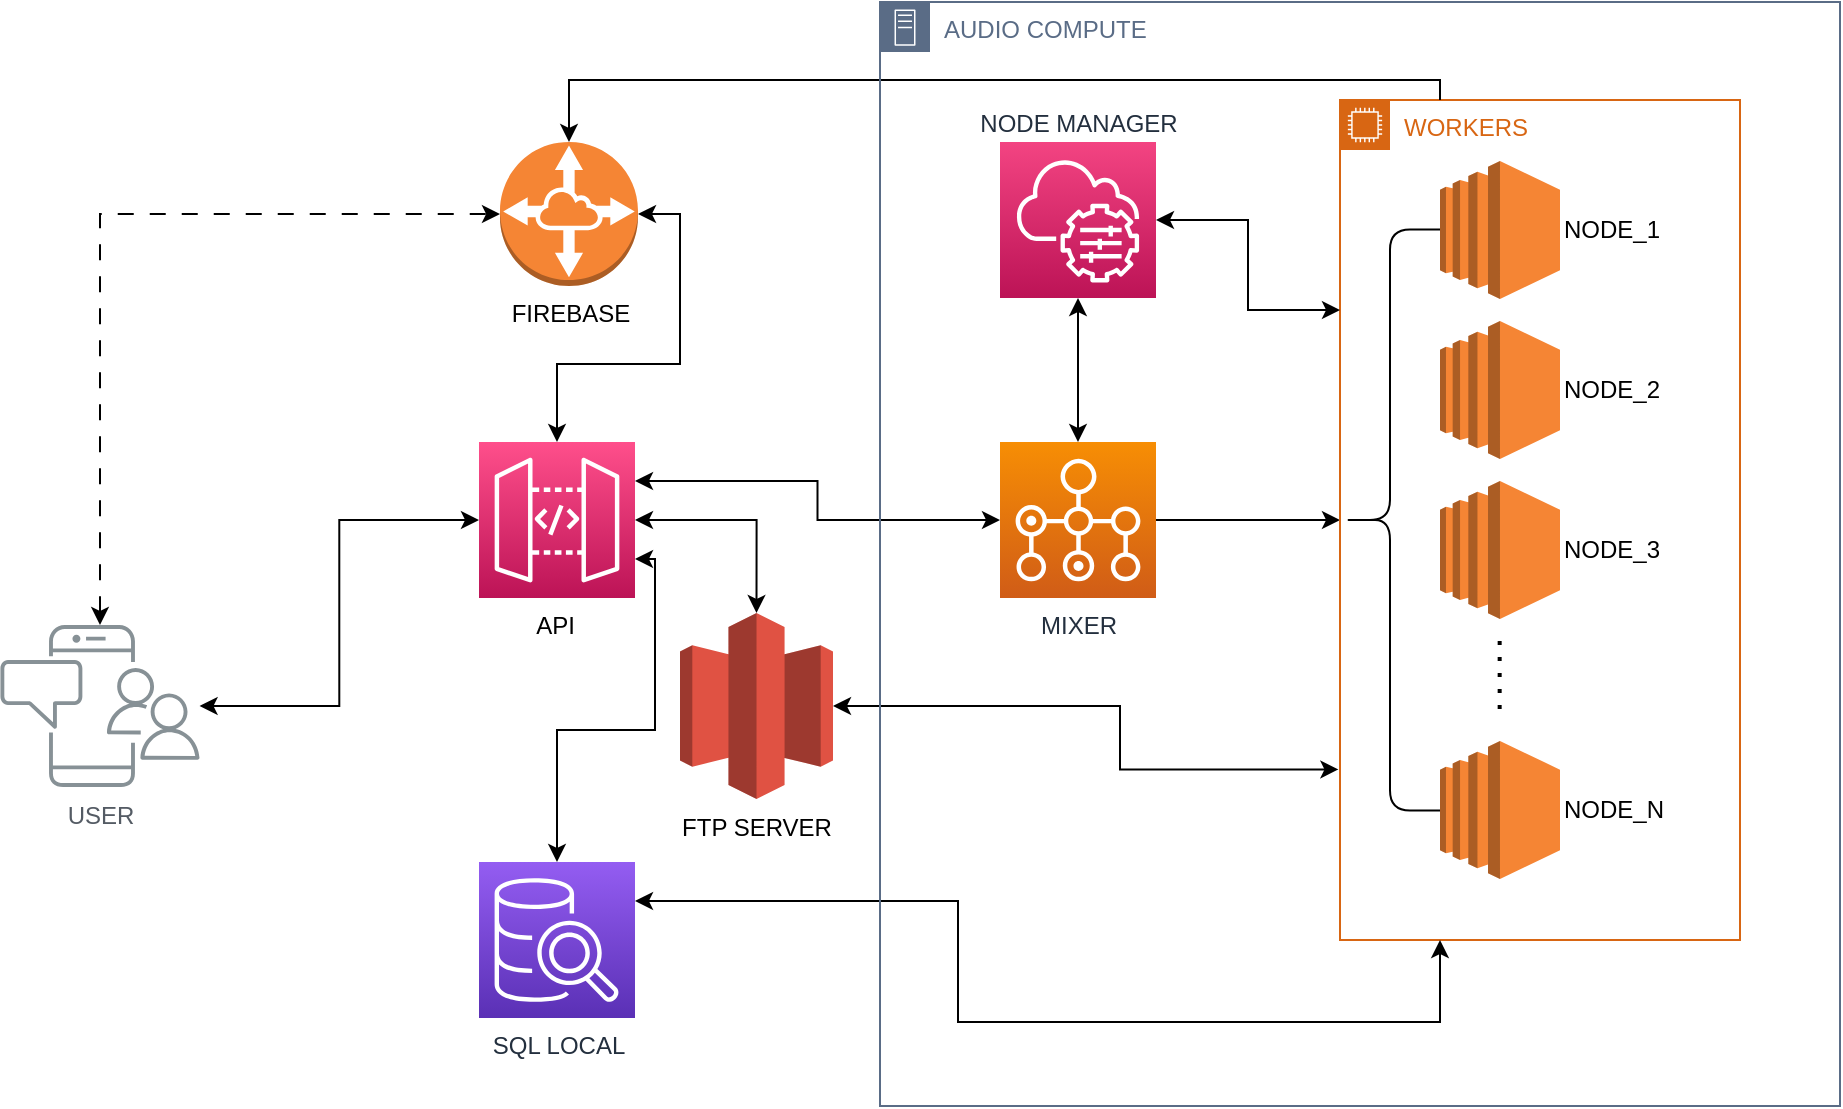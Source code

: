 <mxfile version="21.6.5" type="github">
  <diagram id="Ht1M8jgEwFfnCIfOTk4-" name="Page-1">
    <mxGraphModel dx="1195" dy="657" grid="1" gridSize="10" guides="1" tooltips="1" connect="1" arrows="1" fold="1" page="1" pageScale="1" pageWidth="1169" pageHeight="827" math="0" shadow="0">
      <root>
        <mxCell id="0" />
        <mxCell id="1" parent="0" />
        <mxCell id="yVkXxg63BZ7VD3meYh8e-27" value="MIXER&lt;br&gt;" style="sketch=0;points=[[0,0,0],[0.25,0,0],[0.5,0,0],[0.75,0,0],[1,0,0],[0,1,0],[0.25,1,0],[0.5,1,0],[0.75,1,0],[1,1,0],[0,0.25,0],[0,0.5,0],[0,0.75,0],[1,0.25,0],[1,0.5,0],[1,0.75,0]];outlineConnect=0;fontColor=#232F3E;gradientColor=#F78E04;gradientDirection=north;fillColor=#D05C17;strokeColor=#ffffff;dashed=0;verticalLabelPosition=bottom;verticalAlign=top;align=center;html=1;fontSize=12;fontStyle=0;aspect=fixed;shape=mxgraph.aws4.resourceIcon;resIcon=mxgraph.aws4.batch;movable=1;resizable=1;rotatable=1;deletable=1;editable=1;locked=0;connectable=1;" vertex="1" parent="1">
          <mxGeometry x="610" y="250" width="78" height="78" as="geometry" />
        </mxCell>
        <mxCell id="UEzPUAAOIrF-is8g5C7q-110" value="USER" style="outlineConnect=0;gradientColor=none;fontColor=#545B64;strokeColor=none;fillColor=#879196;dashed=0;verticalLabelPosition=bottom;verticalAlign=top;align=center;html=1;fontSize=12;fontStyle=0;aspect=fixed;shape=mxgraph.aws4.illustration_notification;pointerEvents=1;labelBackgroundColor=#ffffff;" parent="1" vertex="1">
          <mxGeometry x="110" y="341.5" width="100" height="81" as="geometry" />
        </mxCell>
        <object label="API&amp;nbsp;" Text="qwerqwerqwrq" id="yVkXxg63BZ7VD3meYh8e-3">
          <mxCell style="sketch=0;points=[[0,0,0],[0.25,0,0],[0.5,0,0],[0.75,0,0],[1,0,0],[0,1,0],[0.25,1,0],[0.5,1,0],[0.75,1,0],[1,1,0],[0,0.25,0],[0,0.5,0],[0,0.75,0],[1,0.25,0],[1,0.5,0],[1,0.75,0]];outlineConnect=0;gradientColor=#FF4F8B;gradientDirection=north;fillColor=#BC1356;strokeColor=#ffffff;dashed=0;verticalLabelPosition=bottom;verticalAlign=top;align=center;aspect=fixed;shape=mxgraph.aws4.resourceIcon;resIcon=mxgraph.aws4.api_gateway;horizontal=1;html=1;" vertex="1" parent="1">
            <mxGeometry x="349.5" y="250" width="78" height="78" as="geometry" />
          </mxCell>
        </object>
        <mxCell id="yVkXxg63BZ7VD3meYh8e-8" value="" style="endArrow=classic;html=1;rounded=0;entryX=0;entryY=0.5;entryDx=0;entryDy=0;entryPerimeter=0;edgeStyle=orthogonalEdgeStyle;startArrow=classic;startFill=1;" edge="1" parent="1" source="UEzPUAAOIrF-is8g5C7q-110" target="yVkXxg63BZ7VD3meYh8e-3">
          <mxGeometry width="50" height="50" relative="1" as="geometry">
            <mxPoint x="509.5" y="320" as="sourcePoint" />
            <mxPoint x="559.5" y="270" as="targetPoint" />
          </mxGeometry>
        </mxCell>
        <mxCell id="yVkXxg63BZ7VD3meYh8e-17" value="SQL LOCAL" style="sketch=0;points=[[0,0,0],[0.25,0,0],[0.5,0,0],[0.75,0,0],[1,0,0],[0,1,0],[0.25,1,0],[0.5,1,0],[0.75,1,0],[1,1,0],[0,0.25,0],[0,0.5,0],[0,0.75,0],[1,0.25,0],[1,0.5,0],[1,0.75,0]];outlineConnect=0;fontColor=#232F3E;gradientColor=#945DF2;gradientDirection=north;fillColor=#5A30B5;strokeColor=#ffffff;dashed=0;verticalLabelPosition=bottom;verticalAlign=top;align=center;html=1;fontSize=12;fontStyle=0;aspect=fixed;shape=mxgraph.aws4.resourceIcon;resIcon=mxgraph.aws4.sql_workbench;" vertex="1" parent="1">
          <mxGeometry x="349.5" y="460" width="78" height="78" as="geometry" />
        </mxCell>
        <mxCell id="yVkXxg63BZ7VD3meYh8e-20" value="" style="endArrow=classic;html=1;rounded=0;entryX=0.5;entryY=0;entryDx=0;entryDy=0;entryPerimeter=0;exitX=1;exitY=0.75;exitDx=0;exitDy=0;exitPerimeter=0;edgeStyle=orthogonalEdgeStyle;startArrow=classic;startFill=1;" edge="1" parent="1" source="yVkXxg63BZ7VD3meYh8e-3" target="yVkXxg63BZ7VD3meYh8e-17">
          <mxGeometry width="50" height="50" relative="1" as="geometry">
            <mxPoint x="559.5" y="270" as="sourcePoint" />
            <mxPoint x="509.5" y="320" as="targetPoint" />
          </mxGeometry>
        </mxCell>
        <mxCell id="yVkXxg63BZ7VD3meYh8e-23" value="" style="edgeStyle=orthogonalEdgeStyle;orthogonalLoop=2;jettySize=auto;html=1;rounded=0;exitX=1;exitY=0.5;exitDx=0;exitDy=0;exitPerimeter=0;startArrow=classic;startFill=1;entryX=0.5;entryY=0;entryDx=0;entryDy=0;entryPerimeter=0;" edge="1" parent="1" source="yVkXxg63BZ7VD3meYh8e-3" target="yVkXxg63BZ7VD3meYh8e-47">
          <mxGeometry width="80" relative="1" as="geometry">
            <mxPoint x="529.5" y="300" as="sourcePoint" />
            <mxPoint x="488" y="420.021" as="targetPoint" />
          </mxGeometry>
        </mxCell>
        <mxCell id="yVkXxg63BZ7VD3meYh8e-24" value="FIREBASE&lt;br&gt;" style="outlineConnect=0;dashed=0;verticalLabelPosition=bottom;verticalAlign=top;align=center;html=1;shape=mxgraph.aws3.vpc_peering;fillColor=#F58534;gradientColor=none;" vertex="1" parent="1">
          <mxGeometry x="360" y="100" width="69" height="72" as="geometry" />
        </mxCell>
        <mxCell id="yVkXxg63BZ7VD3meYh8e-25" value="" style="endArrow=classic;startArrow=classic;html=1;rounded=0;entryX=1;entryY=0.5;entryDx=0;entryDy=0;entryPerimeter=0;exitX=0.5;exitY=0;exitDx=0;exitDy=0;exitPerimeter=0;edgeStyle=orthogonalEdgeStyle;" edge="1" parent="1" source="yVkXxg63BZ7VD3meYh8e-3" target="yVkXxg63BZ7VD3meYh8e-24">
          <mxGeometry width="50" height="50" relative="1" as="geometry">
            <mxPoint x="509.5" y="320" as="sourcePoint" />
            <mxPoint x="559.5" y="270" as="targetPoint" />
            <Array as="points">
              <mxPoint x="389" y="211" />
              <mxPoint x="450" y="211" />
              <mxPoint x="450" y="136" />
            </Array>
          </mxGeometry>
        </mxCell>
        <mxCell id="yVkXxg63BZ7VD3meYh8e-26" value="" style="endArrow=classic;startArrow=classic;html=1;rounded=0;edgeStyle=orthogonalEdgeStyle;entryX=0;entryY=0.5;entryDx=0;entryDy=0;entryPerimeter=0;dashed=1;dashPattern=8 8;" edge="1" parent="1" source="UEzPUAAOIrF-is8g5C7q-110" target="yVkXxg63BZ7VD3meYh8e-24">
          <mxGeometry width="50" height="50" relative="1" as="geometry">
            <mxPoint x="509.5" y="320" as="sourcePoint" />
            <mxPoint x="170" y="150" as="targetPoint" />
            <Array as="points">
              <mxPoint x="160" y="136" />
            </Array>
          </mxGeometry>
        </mxCell>
        <mxCell id="yVkXxg63BZ7VD3meYh8e-37" value="" style="edgeStyle=orthogonalEdgeStyle;rounded=0;orthogonalLoop=1;jettySize=auto;html=1;entryX=0;entryY=0.5;entryDx=0;entryDy=0;" edge="1" parent="1" source="yVkXxg63BZ7VD3meYh8e-27" target="yVkXxg63BZ7VD3meYh8e-29">
          <mxGeometry relative="1" as="geometry">
            <Array as="points">
              <mxPoint x="720" y="289" />
              <mxPoint x="720" y="289" />
            </Array>
          </mxGeometry>
        </mxCell>
        <mxCell id="yVkXxg63BZ7VD3meYh8e-28" value="" style="edgeStyle=orthogonalEdgeStyle;orthogonalLoop=1;jettySize=auto;html=1;rounded=0;exitX=1;exitY=0.25;exitDx=0;exitDy=0;exitPerimeter=0;entryX=0;entryY=0.5;entryDx=0;entryDy=0;entryPerimeter=0;startArrow=classic;startFill=1;" edge="1" parent="1" source="yVkXxg63BZ7VD3meYh8e-3" target="yVkXxg63BZ7VD3meYh8e-27">
          <mxGeometry width="80" relative="1" as="geometry">
            <mxPoint x="450" y="270" as="sourcePoint" />
            <mxPoint x="530" y="270" as="targetPoint" />
          </mxGeometry>
        </mxCell>
        <mxCell id="yVkXxg63BZ7VD3meYh8e-29" value="WORKERS&lt;br&gt;" style="points=[[0,0],[0.25,0],[0.5,0],[0.75,0],[1,0],[1,0.25],[1,0.5],[1,0.75],[1,1],[0.75,1],[0.5,1],[0.25,1],[0,1],[0,0.75],[0,0.5],[0,0.25]];outlineConnect=0;gradientColor=none;html=1;whiteSpace=wrap;fontSize=12;fontStyle=0;container=1;pointerEvents=0;collapsible=0;recursiveResize=0;shape=mxgraph.aws4.group;grIcon=mxgraph.aws4.group_ec2_instance_contents;strokeColor=#D86613;fillColor=none;verticalAlign=top;align=left;spacingLeft=30;fontColor=#D86613;dashed=0;" vertex="1" parent="1">
          <mxGeometry x="780" y="79" width="200" height="420" as="geometry" />
        </mxCell>
        <mxCell id="yVkXxg63BZ7VD3meYh8e-32" value="NODE_1" style="outlineConnect=0;dashed=0;verticalLabelPosition=middle;verticalAlign=middle;align=left;html=1;shape=mxgraph.aws3.ec2;fillColor=#F58534;gradientColor=none;horizontal=1;labelPosition=right;" vertex="1" parent="yVkXxg63BZ7VD3meYh8e-29">
          <mxGeometry x="50" y="30.5" width="60" height="69" as="geometry" />
        </mxCell>
        <mxCell id="yVkXxg63BZ7VD3meYh8e-33" value="NODE_2" style="outlineConnect=0;dashed=0;verticalLabelPosition=middle;verticalAlign=middle;align=left;html=1;shape=mxgraph.aws3.ec2;fillColor=#F58534;gradientColor=none;horizontal=1;labelPosition=right;" vertex="1" parent="yVkXxg63BZ7VD3meYh8e-29">
          <mxGeometry x="50" y="110.5" width="60" height="69" as="geometry" />
        </mxCell>
        <mxCell id="yVkXxg63BZ7VD3meYh8e-34" value="NODE_3" style="outlineConnect=0;dashed=0;verticalLabelPosition=middle;verticalAlign=middle;align=left;html=1;shape=mxgraph.aws3.ec2;fillColor=#F58534;gradientColor=none;horizontal=1;labelPosition=right;" vertex="1" parent="yVkXxg63BZ7VD3meYh8e-29">
          <mxGeometry x="50" y="190.5" width="60" height="69" as="geometry" />
        </mxCell>
        <mxCell id="yVkXxg63BZ7VD3meYh8e-35" value="NODE_N" style="outlineConnect=0;dashed=0;verticalLabelPosition=middle;verticalAlign=middle;align=left;html=1;shape=mxgraph.aws3.ec2;fillColor=#F58534;gradientColor=none;horizontal=1;labelPosition=right;" vertex="1" parent="yVkXxg63BZ7VD3meYh8e-29">
          <mxGeometry x="50" y="320.5" width="60" height="69" as="geometry" />
        </mxCell>
        <mxCell id="yVkXxg63BZ7VD3meYh8e-36" value="" style="endArrow=none;dashed=1;html=1;dashPattern=1 3;strokeWidth=2;rounded=0;" edge="1" parent="yVkXxg63BZ7VD3meYh8e-29">
          <mxGeometry width="50" height="50" relative="1" as="geometry">
            <mxPoint x="79.83" y="270.5" as="sourcePoint" />
            <mxPoint x="79.83" y="310.5" as="targetPoint" />
            <Array as="points">
              <mxPoint x="79.83" y="290.5" />
            </Array>
          </mxGeometry>
        </mxCell>
        <mxCell id="yVkXxg63BZ7VD3meYh8e-42" value="NODE MANAGER&lt;br&gt;" style="sketch=0;points=[[0,0,0],[0.25,0,0],[0.5,0,0],[0.75,0,0],[1,0,0],[0,1,0],[0.25,1,0],[0.5,1,0],[0.75,1,0],[1,1,0],[0,0.25,0],[0,0.5,0],[0,0.75,0],[1,0.25,0],[1,0.5,0],[1,0.75,0]];points=[[0,0,0],[0.25,0,0],[0.5,0,0],[0.75,0,0],[1,0,0],[0,1,0],[0.25,1,0],[0.5,1,0],[0.75,1,0],[1,1,0],[0,0.25,0],[0,0.5,0],[0,0.75,0],[1,0.25,0],[1,0.5,0],[1,0.75,0]];outlineConnect=0;fontColor=#232F3E;gradientColor=#F34482;gradientDirection=north;fillColor=#BC1356;strokeColor=#ffffff;dashed=0;verticalLabelPosition=top;verticalAlign=bottom;align=center;html=1;fontSize=12;fontStyle=0;aspect=fixed;shape=mxgraph.aws4.resourceIcon;resIcon=mxgraph.aws4.systems_manager;labelPosition=center;" vertex="1" parent="1">
          <mxGeometry x="610" y="100" width="78" height="78" as="geometry" />
        </mxCell>
        <mxCell id="yVkXxg63BZ7VD3meYh8e-43" value="" style="endArrow=classic;startArrow=classic;html=1;rounded=0;entryX=0.5;entryY=1;entryDx=0;entryDy=0;entryPerimeter=0;exitX=0.5;exitY=0;exitDx=0;exitDy=0;exitPerimeter=0;" edge="1" parent="1" source="yVkXxg63BZ7VD3meYh8e-27" target="yVkXxg63BZ7VD3meYh8e-42">
          <mxGeometry width="50" height="50" relative="1" as="geometry">
            <mxPoint x="490" y="320" as="sourcePoint" />
            <mxPoint x="540" y="270" as="targetPoint" />
          </mxGeometry>
        </mxCell>
        <mxCell id="yVkXxg63BZ7VD3meYh8e-44" value="" style="endArrow=classic;startArrow=classic;html=1;rounded=0;entryX=1;entryY=0.5;entryDx=0;entryDy=0;entryPerimeter=0;exitX=0;exitY=0.25;exitDx=0;exitDy=0;edgeStyle=orthogonalEdgeStyle;" edge="1" parent="1" source="yVkXxg63BZ7VD3meYh8e-29" target="yVkXxg63BZ7VD3meYh8e-42">
          <mxGeometry width="50" height="50" relative="1" as="geometry">
            <mxPoint x="490" y="320" as="sourcePoint" />
            <mxPoint x="540" y="270" as="targetPoint" />
          </mxGeometry>
        </mxCell>
        <mxCell id="yVkXxg63BZ7VD3meYh8e-45" value="" style="endArrow=classic;startArrow=classic;html=1;rounded=0;exitX=1;exitY=0.25;exitDx=0;exitDy=0;exitPerimeter=0;entryX=0.25;entryY=1;entryDx=0;entryDy=0;edgeStyle=orthogonalEdgeStyle;" edge="1" parent="1" source="yVkXxg63BZ7VD3meYh8e-17" target="yVkXxg63BZ7VD3meYh8e-29">
          <mxGeometry width="50" height="50" relative="1" as="geometry">
            <mxPoint x="460" y="320" as="sourcePoint" />
            <mxPoint x="510" y="270" as="targetPoint" />
            <Array as="points">
              <mxPoint x="589" y="480" />
              <mxPoint x="589" y="540" />
              <mxPoint x="830" y="540" />
            </Array>
          </mxGeometry>
        </mxCell>
        <mxCell id="yVkXxg63BZ7VD3meYh8e-46" value="" style="endArrow=classic;startArrow=classic;html=1;rounded=0;edgeStyle=elbowEdgeStyle;entryX=1;entryY=0.5;entryDx=0;entryDy=0;entryPerimeter=0;exitX=-0.004;exitY=0.797;exitDx=0;exitDy=0;exitPerimeter=0;" edge="1" parent="1" source="yVkXxg63BZ7VD3meYh8e-29" target="yVkXxg63BZ7VD3meYh8e-47">
          <mxGeometry width="50" height="50" relative="1" as="geometry">
            <mxPoint x="850" y="512.5" as="sourcePoint" />
            <mxPoint x="526.5" y="440" as="targetPoint" />
            <Array as="points">
              <mxPoint x="670" y="470" />
            </Array>
          </mxGeometry>
        </mxCell>
        <mxCell id="yVkXxg63BZ7VD3meYh8e-47" value="FTP SERVER&lt;br&gt;" style="outlineConnect=0;dashed=0;verticalLabelPosition=bottom;verticalAlign=top;align=center;html=1;shape=mxgraph.aws3.glacier;fillColor=#E05243;gradientColor=none;" vertex="1" parent="1">
          <mxGeometry x="450" y="335.5" width="76.5" height="93" as="geometry" />
        </mxCell>
        <mxCell id="yVkXxg63BZ7VD3meYh8e-50" value="" style="endArrow=classic;html=1;rounded=0;entryX=0.5;entryY=0;entryDx=0;entryDy=0;entryPerimeter=0;exitX=0.25;exitY=0;exitDx=0;exitDy=0;edgeStyle=orthogonalEdgeStyle;" edge="1" parent="1" source="yVkXxg63BZ7VD3meYh8e-29" target="yVkXxg63BZ7VD3meYh8e-24">
          <mxGeometry width="50" height="50" relative="1" as="geometry">
            <mxPoint x="570" y="50" as="sourcePoint" />
            <mxPoint x="620" as="targetPoint" />
          </mxGeometry>
        </mxCell>
        <mxCell id="yVkXxg63BZ7VD3meYh8e-54" value="AUDIO COMPUTE&lt;br&gt;" style="points=[[0,0],[0.25,0],[0.5,0],[0.75,0],[1,0],[1,0.25],[1,0.5],[1,0.75],[1,1],[0.75,1],[0.5,1],[0.25,1],[0,1],[0,0.75],[0,0.5],[0,0.25]];outlineConnect=0;gradientColor=none;html=1;whiteSpace=wrap;fontSize=12;fontStyle=0;container=1;pointerEvents=0;collapsible=0;recursiveResize=0;shape=mxgraph.aws4.group;grIcon=mxgraph.aws4.group_on_premise;strokeColor=#5A6C86;fillColor=none;verticalAlign=top;align=left;spacingLeft=30;fontColor=#5A6C86;dashed=0;" vertex="1" parent="1">
          <mxGeometry x="550" y="30" width="480" height="552" as="geometry" />
        </mxCell>
        <mxCell id="yVkXxg63BZ7VD3meYh8e-56" value="" style="shape=curlyBracket;whiteSpace=wrap;html=1;rounded=1;labelPosition=left;verticalLabelPosition=middle;align=right;verticalAlign=middle;" vertex="1" parent="yVkXxg63BZ7VD3meYh8e-54">
          <mxGeometry x="230" y="113.75" width="50" height="290.5" as="geometry" />
        </mxCell>
      </root>
    </mxGraphModel>
  </diagram>
</mxfile>
